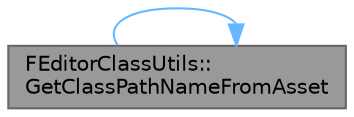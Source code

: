 digraph "FEditorClassUtils::GetClassPathNameFromAsset"
{
 // INTERACTIVE_SVG=YES
 // LATEX_PDF_SIZE
  bgcolor="transparent";
  edge [fontname=Helvetica,fontsize=10,labelfontname=Helvetica,labelfontsize=10];
  node [fontname=Helvetica,fontsize=10,shape=box,height=0.2,width=0.4];
  rankdir="LR";
  Node1 [id="Node000001",label="FEditorClassUtils::\lGetClassPathNameFromAsset",height=0.2,width=0.4,color="gray40", fillcolor="grey60", style="filled", fontcolor="black",tooltip="Gets the object path of the class associated with the specified asset (i.e."];
  Node1 -> Node1 [id="edge1_Node000001_Node000001",color="steelblue1",style="solid",tooltip=" "];
}
